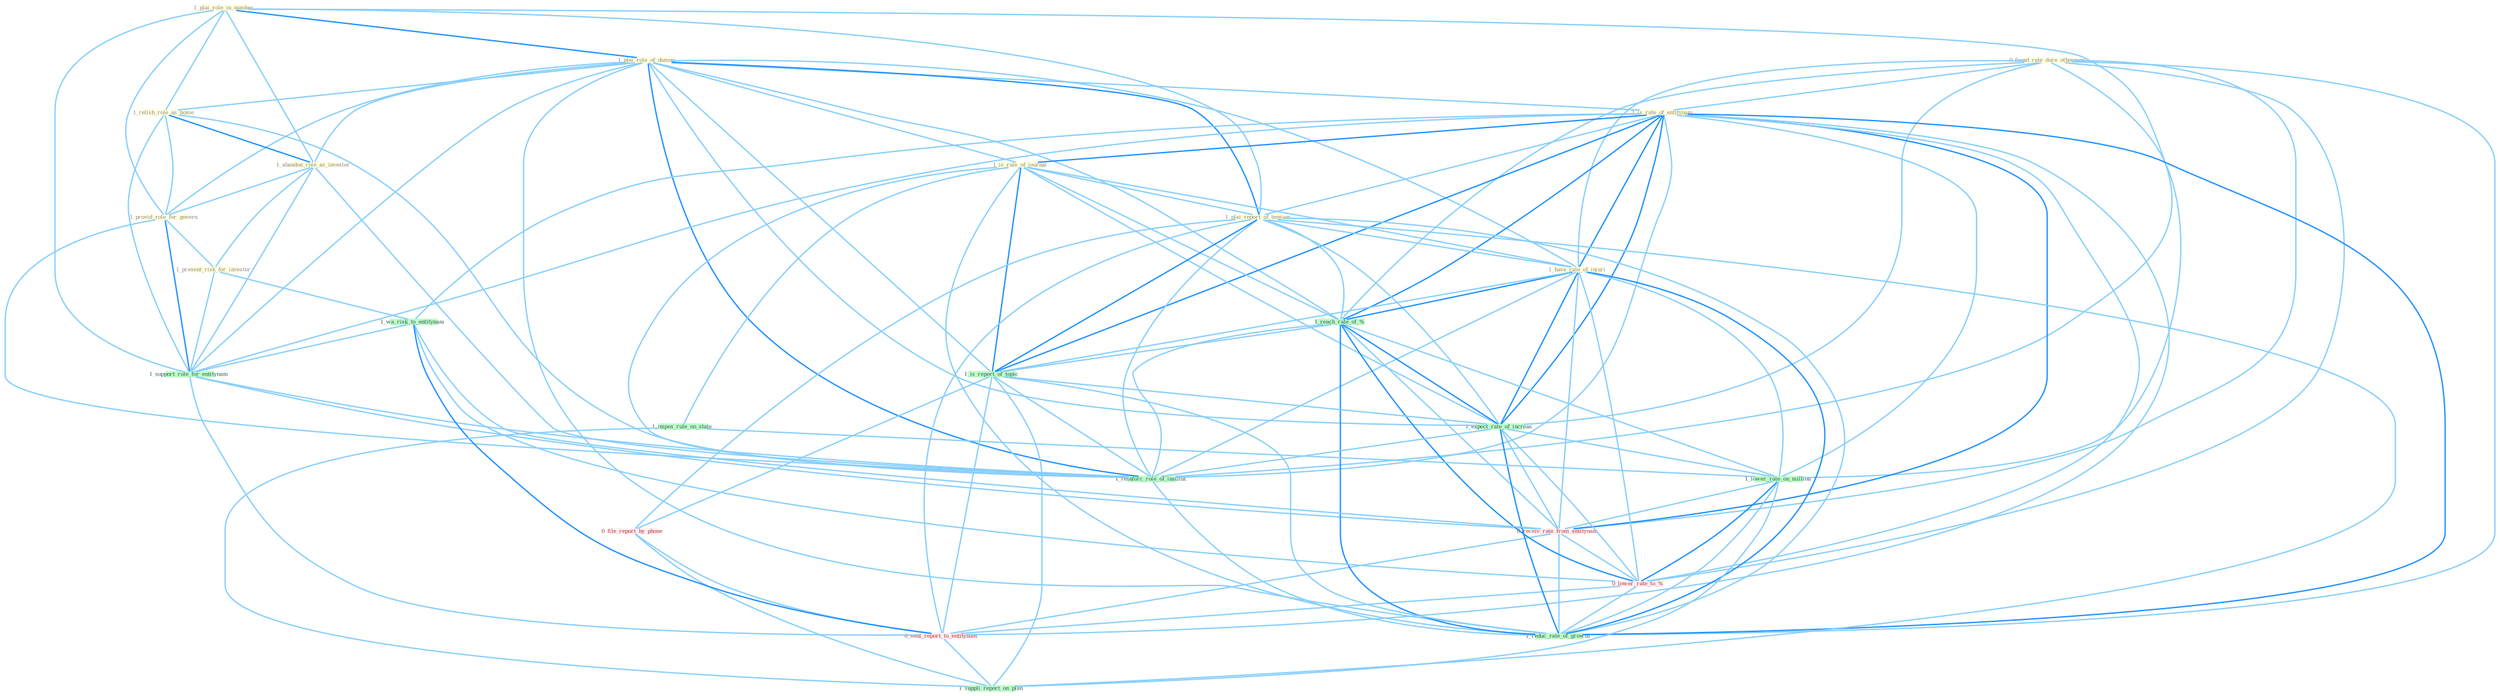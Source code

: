 Graph G{ 
    node
    [shape=polygon,style=filled,width=.5,height=.06,color="#BDFCC9",fixedsize=true,fontsize=4,
    fontcolor="#2f4f4f"];
    {node
    [color="#ffffe0", fontcolor="#8b7d6b"] "1_plai_role_in_number " "0_found_rate_dure_othernum " "1_plai_role_of_dummi " "1_relish_role_as_home " "1_abandon_role_as_investor " "1_provid_role_for_govern " "1_is_rate_of_entitynam " "1_is_rule_of_journal " "1_plai_report_of_tension " "1_present_risk_for_investor " "1_have_rate_of_injuri "}
{node [color="#fff0f5", fontcolor="#b22222"] "0_receiv_rate_from_entitynam " "0_file_report_by_phone " "0_lower_rate_to_% " "0_sent_report_to_entitynam "}
edge [color="#B0E2FF"];

	"1_plai_role_in_number " -- "1_plai_role_of_dummi " [w="2", color="#1e90ff" , len=0.8];
	"1_plai_role_in_number " -- "1_relish_role_as_home " [w="1", color="#87cefa" ];
	"1_plai_role_in_number " -- "1_abandon_role_as_investor " [w="1", color="#87cefa" ];
	"1_plai_role_in_number " -- "1_provid_role_for_govern " [w="1", color="#87cefa" ];
	"1_plai_role_in_number " -- "1_plai_report_of_tension " [w="1", color="#87cefa" ];
	"1_plai_role_in_number " -- "1_support_role_for_entitynam " [w="1", color="#87cefa" ];
	"1_plai_role_in_number " -- "1_reinforc_role_of_institut " [w="1", color="#87cefa" ];
	"0_found_rate_dure_othernum " -- "1_is_rate_of_entitynam " [w="1", color="#87cefa" ];
	"0_found_rate_dure_othernum " -- "1_have_rate_of_injuri " [w="1", color="#87cefa" ];
	"0_found_rate_dure_othernum " -- "1_reach_rate_of_% " [w="1", color="#87cefa" ];
	"0_found_rate_dure_othernum " -- "1_expect_rate_of_increas " [w="1", color="#87cefa" ];
	"0_found_rate_dure_othernum " -- "1_lower_rate_on_million " [w="1", color="#87cefa" ];
	"0_found_rate_dure_othernum " -- "0_receiv_rate_from_entitynam " [w="1", color="#87cefa" ];
	"0_found_rate_dure_othernum " -- "0_lower_rate_to_% " [w="1", color="#87cefa" ];
	"0_found_rate_dure_othernum " -- "1_reduc_rate_of_growth " [w="1", color="#87cefa" ];
	"1_plai_role_of_dummi " -- "1_relish_role_as_home " [w="1", color="#87cefa" ];
	"1_plai_role_of_dummi " -- "1_abandon_role_as_investor " [w="1", color="#87cefa" ];
	"1_plai_role_of_dummi " -- "1_provid_role_for_govern " [w="1", color="#87cefa" ];
	"1_plai_role_of_dummi " -- "1_is_rate_of_entitynam " [w="1", color="#87cefa" ];
	"1_plai_role_of_dummi " -- "1_is_rule_of_journal " [w="1", color="#87cefa" ];
	"1_plai_role_of_dummi " -- "1_plai_report_of_tension " [w="2", color="#1e90ff" , len=0.8];
	"1_plai_role_of_dummi " -- "1_have_rate_of_injuri " [w="1", color="#87cefa" ];
	"1_plai_role_of_dummi " -- "1_support_role_for_entitynam " [w="1", color="#87cefa" ];
	"1_plai_role_of_dummi " -- "1_reach_rate_of_% " [w="1", color="#87cefa" ];
	"1_plai_role_of_dummi " -- "1_is_report_of_topic " [w="1", color="#87cefa" ];
	"1_plai_role_of_dummi " -- "1_expect_rate_of_increas " [w="1", color="#87cefa" ];
	"1_plai_role_of_dummi " -- "1_reinforc_role_of_institut " [w="2", color="#1e90ff" , len=0.8];
	"1_plai_role_of_dummi " -- "1_reduc_rate_of_growth " [w="1", color="#87cefa" ];
	"1_relish_role_as_home " -- "1_abandon_role_as_investor " [w="2", color="#1e90ff" , len=0.8];
	"1_relish_role_as_home " -- "1_provid_role_for_govern " [w="1", color="#87cefa" ];
	"1_relish_role_as_home " -- "1_support_role_for_entitynam " [w="1", color="#87cefa" ];
	"1_relish_role_as_home " -- "1_reinforc_role_of_institut " [w="1", color="#87cefa" ];
	"1_abandon_role_as_investor " -- "1_provid_role_for_govern " [w="1", color="#87cefa" ];
	"1_abandon_role_as_investor " -- "1_present_risk_for_investor " [w="1", color="#87cefa" ];
	"1_abandon_role_as_investor " -- "1_support_role_for_entitynam " [w="1", color="#87cefa" ];
	"1_abandon_role_as_investor " -- "1_reinforc_role_of_institut " [w="1", color="#87cefa" ];
	"1_provid_role_for_govern " -- "1_present_risk_for_investor " [w="1", color="#87cefa" ];
	"1_provid_role_for_govern " -- "1_support_role_for_entitynam " [w="2", color="#1e90ff" , len=0.8];
	"1_provid_role_for_govern " -- "1_reinforc_role_of_institut " [w="1", color="#87cefa" ];
	"1_is_rate_of_entitynam " -- "1_is_rule_of_journal " [w="2", color="#1e90ff" , len=0.8];
	"1_is_rate_of_entitynam " -- "1_plai_report_of_tension " [w="1", color="#87cefa" ];
	"1_is_rate_of_entitynam " -- "1_have_rate_of_injuri " [w="2", color="#1e90ff" , len=0.8];
	"1_is_rate_of_entitynam " -- "1_wa_risk_to_entitynam " [w="1", color="#87cefa" ];
	"1_is_rate_of_entitynam " -- "1_support_role_for_entitynam " [w="1", color="#87cefa" ];
	"1_is_rate_of_entitynam " -- "1_reach_rate_of_% " [w="2", color="#1e90ff" , len=0.8];
	"1_is_rate_of_entitynam " -- "1_is_report_of_topic " [w="2", color="#1e90ff" , len=0.8];
	"1_is_rate_of_entitynam " -- "1_expect_rate_of_increas " [w="2", color="#1e90ff" , len=0.8];
	"1_is_rate_of_entitynam " -- "1_reinforc_role_of_institut " [w="1", color="#87cefa" ];
	"1_is_rate_of_entitynam " -- "1_lower_rate_on_million " [w="1", color="#87cefa" ];
	"1_is_rate_of_entitynam " -- "0_receiv_rate_from_entitynam " [w="2", color="#1e90ff" , len=0.8];
	"1_is_rate_of_entitynam " -- "0_lower_rate_to_% " [w="1", color="#87cefa" ];
	"1_is_rate_of_entitynam " -- "0_sent_report_to_entitynam " [w="1", color="#87cefa" ];
	"1_is_rate_of_entitynam " -- "1_reduc_rate_of_growth " [w="2", color="#1e90ff" , len=0.8];
	"1_is_rule_of_journal " -- "1_plai_report_of_tension " [w="1", color="#87cefa" ];
	"1_is_rule_of_journal " -- "1_have_rate_of_injuri " [w="1", color="#87cefa" ];
	"1_is_rule_of_journal " -- "1_impos_rule_on_state " [w="1", color="#87cefa" ];
	"1_is_rule_of_journal " -- "1_reach_rate_of_% " [w="1", color="#87cefa" ];
	"1_is_rule_of_journal " -- "1_is_report_of_topic " [w="2", color="#1e90ff" , len=0.8];
	"1_is_rule_of_journal " -- "1_expect_rate_of_increas " [w="1", color="#87cefa" ];
	"1_is_rule_of_journal " -- "1_reinforc_role_of_institut " [w="1", color="#87cefa" ];
	"1_is_rule_of_journal " -- "1_reduc_rate_of_growth " [w="1", color="#87cefa" ];
	"1_plai_report_of_tension " -- "1_have_rate_of_injuri " [w="1", color="#87cefa" ];
	"1_plai_report_of_tension " -- "1_reach_rate_of_% " [w="1", color="#87cefa" ];
	"1_plai_report_of_tension " -- "1_is_report_of_topic " [w="2", color="#1e90ff" , len=0.8];
	"1_plai_report_of_tension " -- "1_expect_rate_of_increas " [w="1", color="#87cefa" ];
	"1_plai_report_of_tension " -- "1_reinforc_role_of_institut " [w="1", color="#87cefa" ];
	"1_plai_report_of_tension " -- "0_file_report_by_phone " [w="1", color="#87cefa" ];
	"1_plai_report_of_tension " -- "0_sent_report_to_entitynam " [w="1", color="#87cefa" ];
	"1_plai_report_of_tension " -- "1_suppli_report_on_plan " [w="1", color="#87cefa" ];
	"1_plai_report_of_tension " -- "1_reduc_rate_of_growth " [w="1", color="#87cefa" ];
	"1_present_risk_for_investor " -- "1_wa_risk_to_entitynam " [w="1", color="#87cefa" ];
	"1_present_risk_for_investor " -- "1_support_role_for_entitynam " [w="1", color="#87cefa" ];
	"1_have_rate_of_injuri " -- "1_reach_rate_of_% " [w="2", color="#1e90ff" , len=0.8];
	"1_have_rate_of_injuri " -- "1_is_report_of_topic " [w="1", color="#87cefa" ];
	"1_have_rate_of_injuri " -- "1_expect_rate_of_increas " [w="2", color="#1e90ff" , len=0.8];
	"1_have_rate_of_injuri " -- "1_reinforc_role_of_institut " [w="1", color="#87cefa" ];
	"1_have_rate_of_injuri " -- "1_lower_rate_on_million " [w="1", color="#87cefa" ];
	"1_have_rate_of_injuri " -- "0_receiv_rate_from_entitynam " [w="1", color="#87cefa" ];
	"1_have_rate_of_injuri " -- "0_lower_rate_to_% " [w="1", color="#87cefa" ];
	"1_have_rate_of_injuri " -- "1_reduc_rate_of_growth " [w="2", color="#1e90ff" , len=0.8];
	"1_wa_risk_to_entitynam " -- "1_support_role_for_entitynam " [w="1", color="#87cefa" ];
	"1_wa_risk_to_entitynam " -- "0_receiv_rate_from_entitynam " [w="1", color="#87cefa" ];
	"1_wa_risk_to_entitynam " -- "0_lower_rate_to_% " [w="1", color="#87cefa" ];
	"1_wa_risk_to_entitynam " -- "0_sent_report_to_entitynam " [w="2", color="#1e90ff" , len=0.8];
	"1_impos_rule_on_state " -- "1_lower_rate_on_million " [w="1", color="#87cefa" ];
	"1_impos_rule_on_state " -- "1_suppli_report_on_plan " [w="1", color="#87cefa" ];
	"1_support_role_for_entitynam " -- "1_reinforc_role_of_institut " [w="1", color="#87cefa" ];
	"1_support_role_for_entitynam " -- "0_receiv_rate_from_entitynam " [w="1", color="#87cefa" ];
	"1_support_role_for_entitynam " -- "0_sent_report_to_entitynam " [w="1", color="#87cefa" ];
	"1_reach_rate_of_% " -- "1_is_report_of_topic " [w="1", color="#87cefa" ];
	"1_reach_rate_of_% " -- "1_expect_rate_of_increas " [w="2", color="#1e90ff" , len=0.8];
	"1_reach_rate_of_% " -- "1_reinforc_role_of_institut " [w="1", color="#87cefa" ];
	"1_reach_rate_of_% " -- "1_lower_rate_on_million " [w="1", color="#87cefa" ];
	"1_reach_rate_of_% " -- "0_receiv_rate_from_entitynam " [w="1", color="#87cefa" ];
	"1_reach_rate_of_% " -- "0_lower_rate_to_% " [w="2", color="#1e90ff" , len=0.8];
	"1_reach_rate_of_% " -- "1_reduc_rate_of_growth " [w="2", color="#1e90ff" , len=0.8];
	"1_is_report_of_topic " -- "1_expect_rate_of_increas " [w="1", color="#87cefa" ];
	"1_is_report_of_topic " -- "1_reinforc_role_of_institut " [w="1", color="#87cefa" ];
	"1_is_report_of_topic " -- "0_file_report_by_phone " [w="1", color="#87cefa" ];
	"1_is_report_of_topic " -- "0_sent_report_to_entitynam " [w="1", color="#87cefa" ];
	"1_is_report_of_topic " -- "1_suppli_report_on_plan " [w="1", color="#87cefa" ];
	"1_is_report_of_topic " -- "1_reduc_rate_of_growth " [w="1", color="#87cefa" ];
	"1_expect_rate_of_increas " -- "1_reinforc_role_of_institut " [w="1", color="#87cefa" ];
	"1_expect_rate_of_increas " -- "1_lower_rate_on_million " [w="1", color="#87cefa" ];
	"1_expect_rate_of_increas " -- "0_receiv_rate_from_entitynam " [w="1", color="#87cefa" ];
	"1_expect_rate_of_increas " -- "0_lower_rate_to_% " [w="1", color="#87cefa" ];
	"1_expect_rate_of_increas " -- "1_reduc_rate_of_growth " [w="2", color="#1e90ff" , len=0.8];
	"1_reinforc_role_of_institut " -- "1_reduc_rate_of_growth " [w="1", color="#87cefa" ];
	"1_lower_rate_on_million " -- "0_receiv_rate_from_entitynam " [w="1", color="#87cefa" ];
	"1_lower_rate_on_million " -- "0_lower_rate_to_% " [w="2", color="#1e90ff" , len=0.8];
	"1_lower_rate_on_million " -- "1_suppli_report_on_plan " [w="1", color="#87cefa" ];
	"1_lower_rate_on_million " -- "1_reduc_rate_of_growth " [w="1", color="#87cefa" ];
	"0_receiv_rate_from_entitynam " -- "0_lower_rate_to_% " [w="1", color="#87cefa" ];
	"0_receiv_rate_from_entitynam " -- "0_sent_report_to_entitynam " [w="1", color="#87cefa" ];
	"0_receiv_rate_from_entitynam " -- "1_reduc_rate_of_growth " [w="1", color="#87cefa" ];
	"0_file_report_by_phone " -- "0_sent_report_to_entitynam " [w="1", color="#87cefa" ];
	"0_file_report_by_phone " -- "1_suppli_report_on_plan " [w="1", color="#87cefa" ];
	"0_lower_rate_to_% " -- "0_sent_report_to_entitynam " [w="1", color="#87cefa" ];
	"0_lower_rate_to_% " -- "1_reduc_rate_of_growth " [w="1", color="#87cefa" ];
	"0_sent_report_to_entitynam " -- "1_suppli_report_on_plan " [w="1", color="#87cefa" ];
}